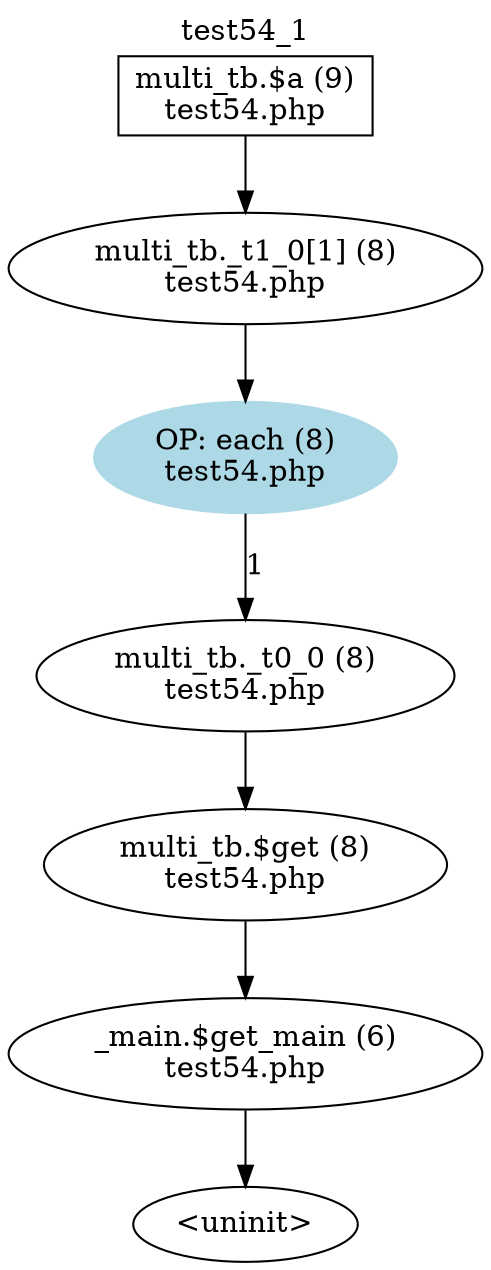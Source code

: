 digraph cfg {
  label="test54_1";
  labelloc=t;
  n1 [shape=box, label="multi_tb.$a (9)\ntest54.php"];
  n2 [shape=ellipse, label="multi_tb._t1_0[1] (8)\ntest54.php"];
  n3 [shape=ellipse, label="OP: each (8)\ntest54.php",style=filled,color=lightblue];
  n4 [shape=ellipse, label="multi_tb._t0_0 (8)\ntest54.php"];
  n5 [shape=ellipse, label="multi_tb.$get (8)\ntest54.php"];
  n6 [shape=ellipse, label="_main.$get_main (6)\ntest54.php"];
  n7 [shape=ellipse, label="<uninit>"];
  n1 -> n2;
  n2 -> n3;
  n3 -> n4[label="1"];
  n4 -> n5;
  n5 -> n6;
  n6 -> n7;
}
